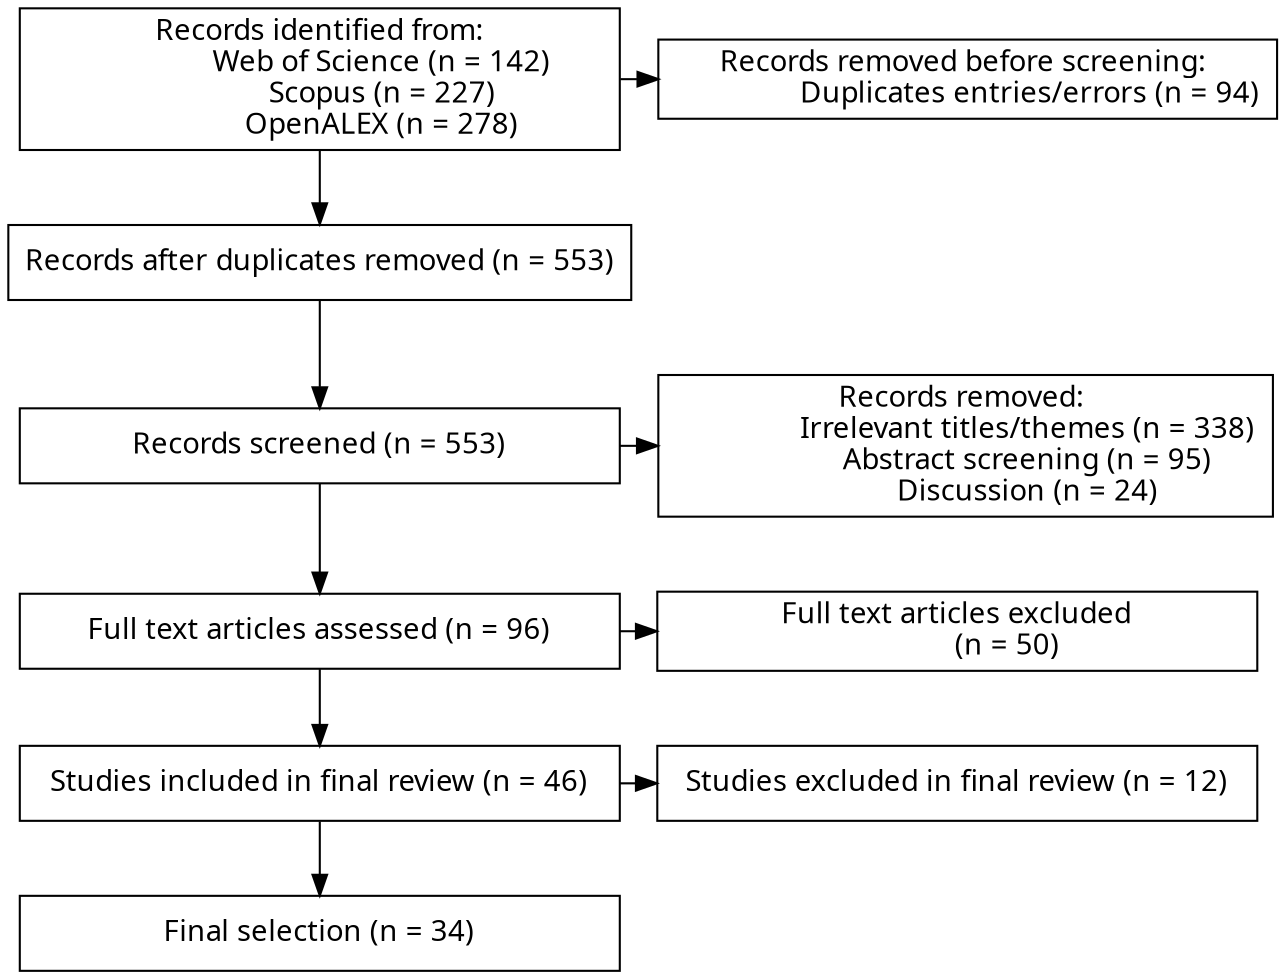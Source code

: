 digraph sub {
  node [fontname = "Linux Biolinum O", fontsize = 14, shape = box, width = 4.0]
  A [label = "Records identified from:
                Web of Science (n = 142)
                Scopus (n = 227)
                OpenALEX (n = 278)" ]
  B [label = "Records removed before screening: 
                Duplicates entries/errors (n = 94)" ]
  C [label = "Records after duplicates removed (n = 553)"]
  D [label = "Records screened (n = 553)"]
  E [label = "Records removed: 
                Irrelevant titles/themes (n = 338)
                Abstract screening (n = 95)
                Discussion (n = 24)"]
  F [label = "Full text articles assessed (n = 96)"]
  G [label = "Studies included in final review (n = 46)"]
  H [label = "Full text articles excluded
             (n = 50)"]
  I [label = "Studies excluded in final review (n = 12)"]
  J [label = "Final selection (n = 34)"]
  A->B
  A->C
  C->D
  D->E
  D->F
  F->H 
  F->G
  G->I
  G->J

  
  { rank = same; A B}
  { rank = same; D, E}
  { rank = same; F, H}
  { rank = same; G, I}
}